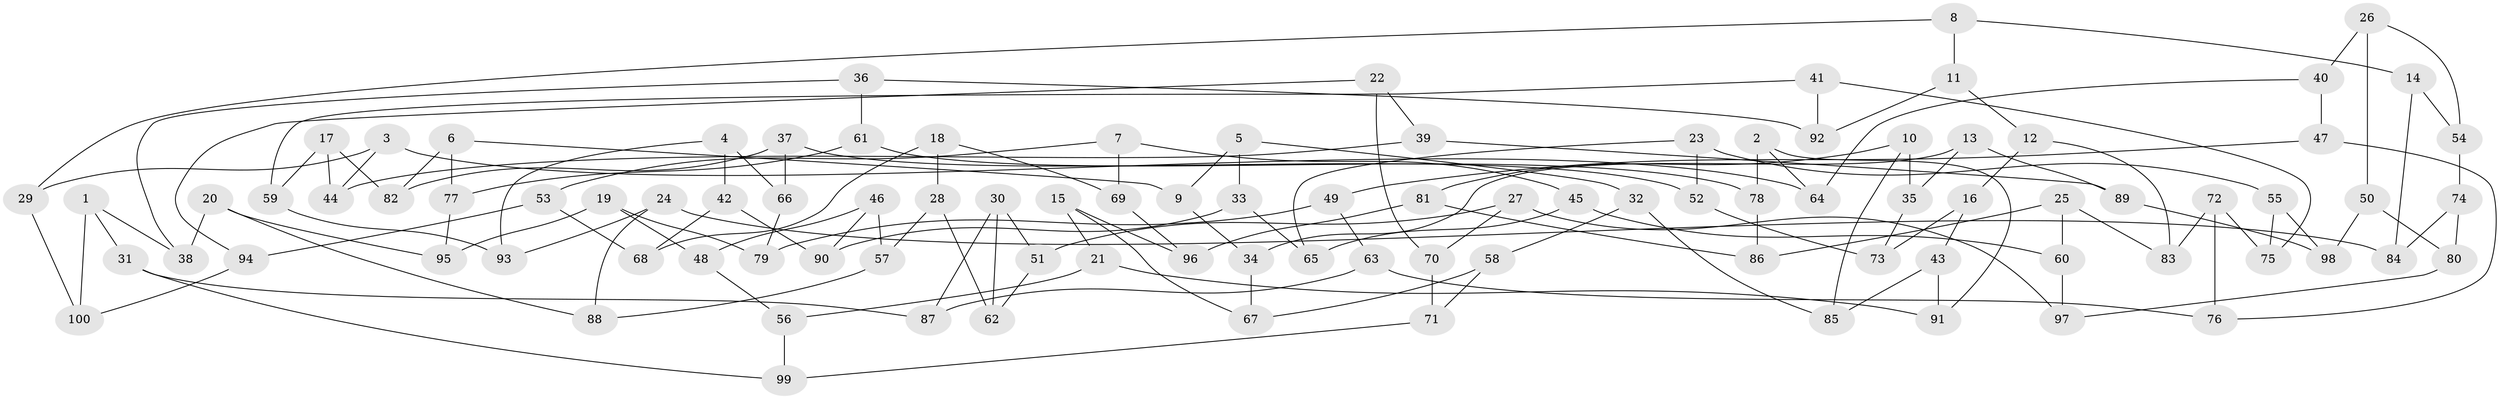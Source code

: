 // Generated by graph-tools (version 1.1) at 2025/39/02/21/25 10:39:00]
// undirected, 100 vertices, 150 edges
graph export_dot {
graph [start="1"]
  node [color=gray90,style=filled];
  1;
  2;
  3;
  4;
  5;
  6;
  7;
  8;
  9;
  10;
  11;
  12;
  13;
  14;
  15;
  16;
  17;
  18;
  19;
  20;
  21;
  22;
  23;
  24;
  25;
  26;
  27;
  28;
  29;
  30;
  31;
  32;
  33;
  34;
  35;
  36;
  37;
  38;
  39;
  40;
  41;
  42;
  43;
  44;
  45;
  46;
  47;
  48;
  49;
  50;
  51;
  52;
  53;
  54;
  55;
  56;
  57;
  58;
  59;
  60;
  61;
  62;
  63;
  64;
  65;
  66;
  67;
  68;
  69;
  70;
  71;
  72;
  73;
  74;
  75;
  76;
  77;
  78;
  79;
  80;
  81;
  82;
  83;
  84;
  85;
  86;
  87;
  88;
  89;
  90;
  91;
  92;
  93;
  94;
  95;
  96;
  97;
  98;
  99;
  100;
  1 -- 100;
  1 -- 38;
  1 -- 31;
  2 -- 91;
  2 -- 64;
  2 -- 78;
  3 -- 64;
  3 -- 44;
  3 -- 29;
  4 -- 93;
  4 -- 66;
  4 -- 42;
  5 -- 32;
  5 -- 33;
  5 -- 9;
  6 -- 9;
  6 -- 77;
  6 -- 82;
  7 -- 45;
  7 -- 53;
  7 -- 69;
  8 -- 14;
  8 -- 29;
  8 -- 11;
  9 -- 34;
  10 -- 85;
  10 -- 81;
  10 -- 35;
  11 -- 92;
  11 -- 12;
  12 -- 83;
  12 -- 16;
  13 -- 89;
  13 -- 34;
  13 -- 35;
  14 -- 84;
  14 -- 54;
  15 -- 67;
  15 -- 21;
  15 -- 96;
  16 -- 43;
  16 -- 73;
  17 -- 44;
  17 -- 82;
  17 -- 59;
  18 -- 68;
  18 -- 69;
  18 -- 28;
  19 -- 79;
  19 -- 48;
  19 -- 95;
  20 -- 38;
  20 -- 88;
  20 -- 95;
  21 -- 91;
  21 -- 56;
  22 -- 94;
  22 -- 70;
  22 -- 39;
  23 -- 65;
  23 -- 52;
  23 -- 55;
  24 -- 93;
  24 -- 88;
  24 -- 84;
  25 -- 86;
  25 -- 60;
  25 -- 83;
  26 -- 54;
  26 -- 40;
  26 -- 50;
  27 -- 70;
  27 -- 97;
  27 -- 51;
  28 -- 62;
  28 -- 57;
  29 -- 100;
  30 -- 51;
  30 -- 62;
  30 -- 87;
  31 -- 99;
  31 -- 87;
  32 -- 58;
  32 -- 85;
  33 -- 65;
  33 -- 90;
  34 -- 67;
  35 -- 73;
  36 -- 92;
  36 -- 38;
  36 -- 61;
  37 -- 66;
  37 -- 52;
  37 -- 82;
  39 -- 89;
  39 -- 44;
  40 -- 64;
  40 -- 47;
  41 -- 59;
  41 -- 92;
  41 -- 75;
  42 -- 90;
  42 -- 68;
  43 -- 85;
  43 -- 91;
  45 -- 60;
  45 -- 65;
  46 -- 57;
  46 -- 90;
  46 -- 48;
  47 -- 49;
  47 -- 76;
  48 -- 56;
  49 -- 79;
  49 -- 63;
  50 -- 80;
  50 -- 98;
  51 -- 62;
  52 -- 73;
  53 -- 94;
  53 -- 68;
  54 -- 74;
  55 -- 75;
  55 -- 98;
  56 -- 99;
  57 -- 88;
  58 -- 71;
  58 -- 67;
  59 -- 93;
  60 -- 97;
  61 -- 78;
  61 -- 77;
  63 -- 76;
  63 -- 87;
  66 -- 79;
  69 -- 96;
  70 -- 71;
  71 -- 99;
  72 -- 76;
  72 -- 75;
  72 -- 83;
  74 -- 84;
  74 -- 80;
  77 -- 95;
  78 -- 86;
  80 -- 97;
  81 -- 86;
  81 -- 96;
  89 -- 98;
  94 -- 100;
}
